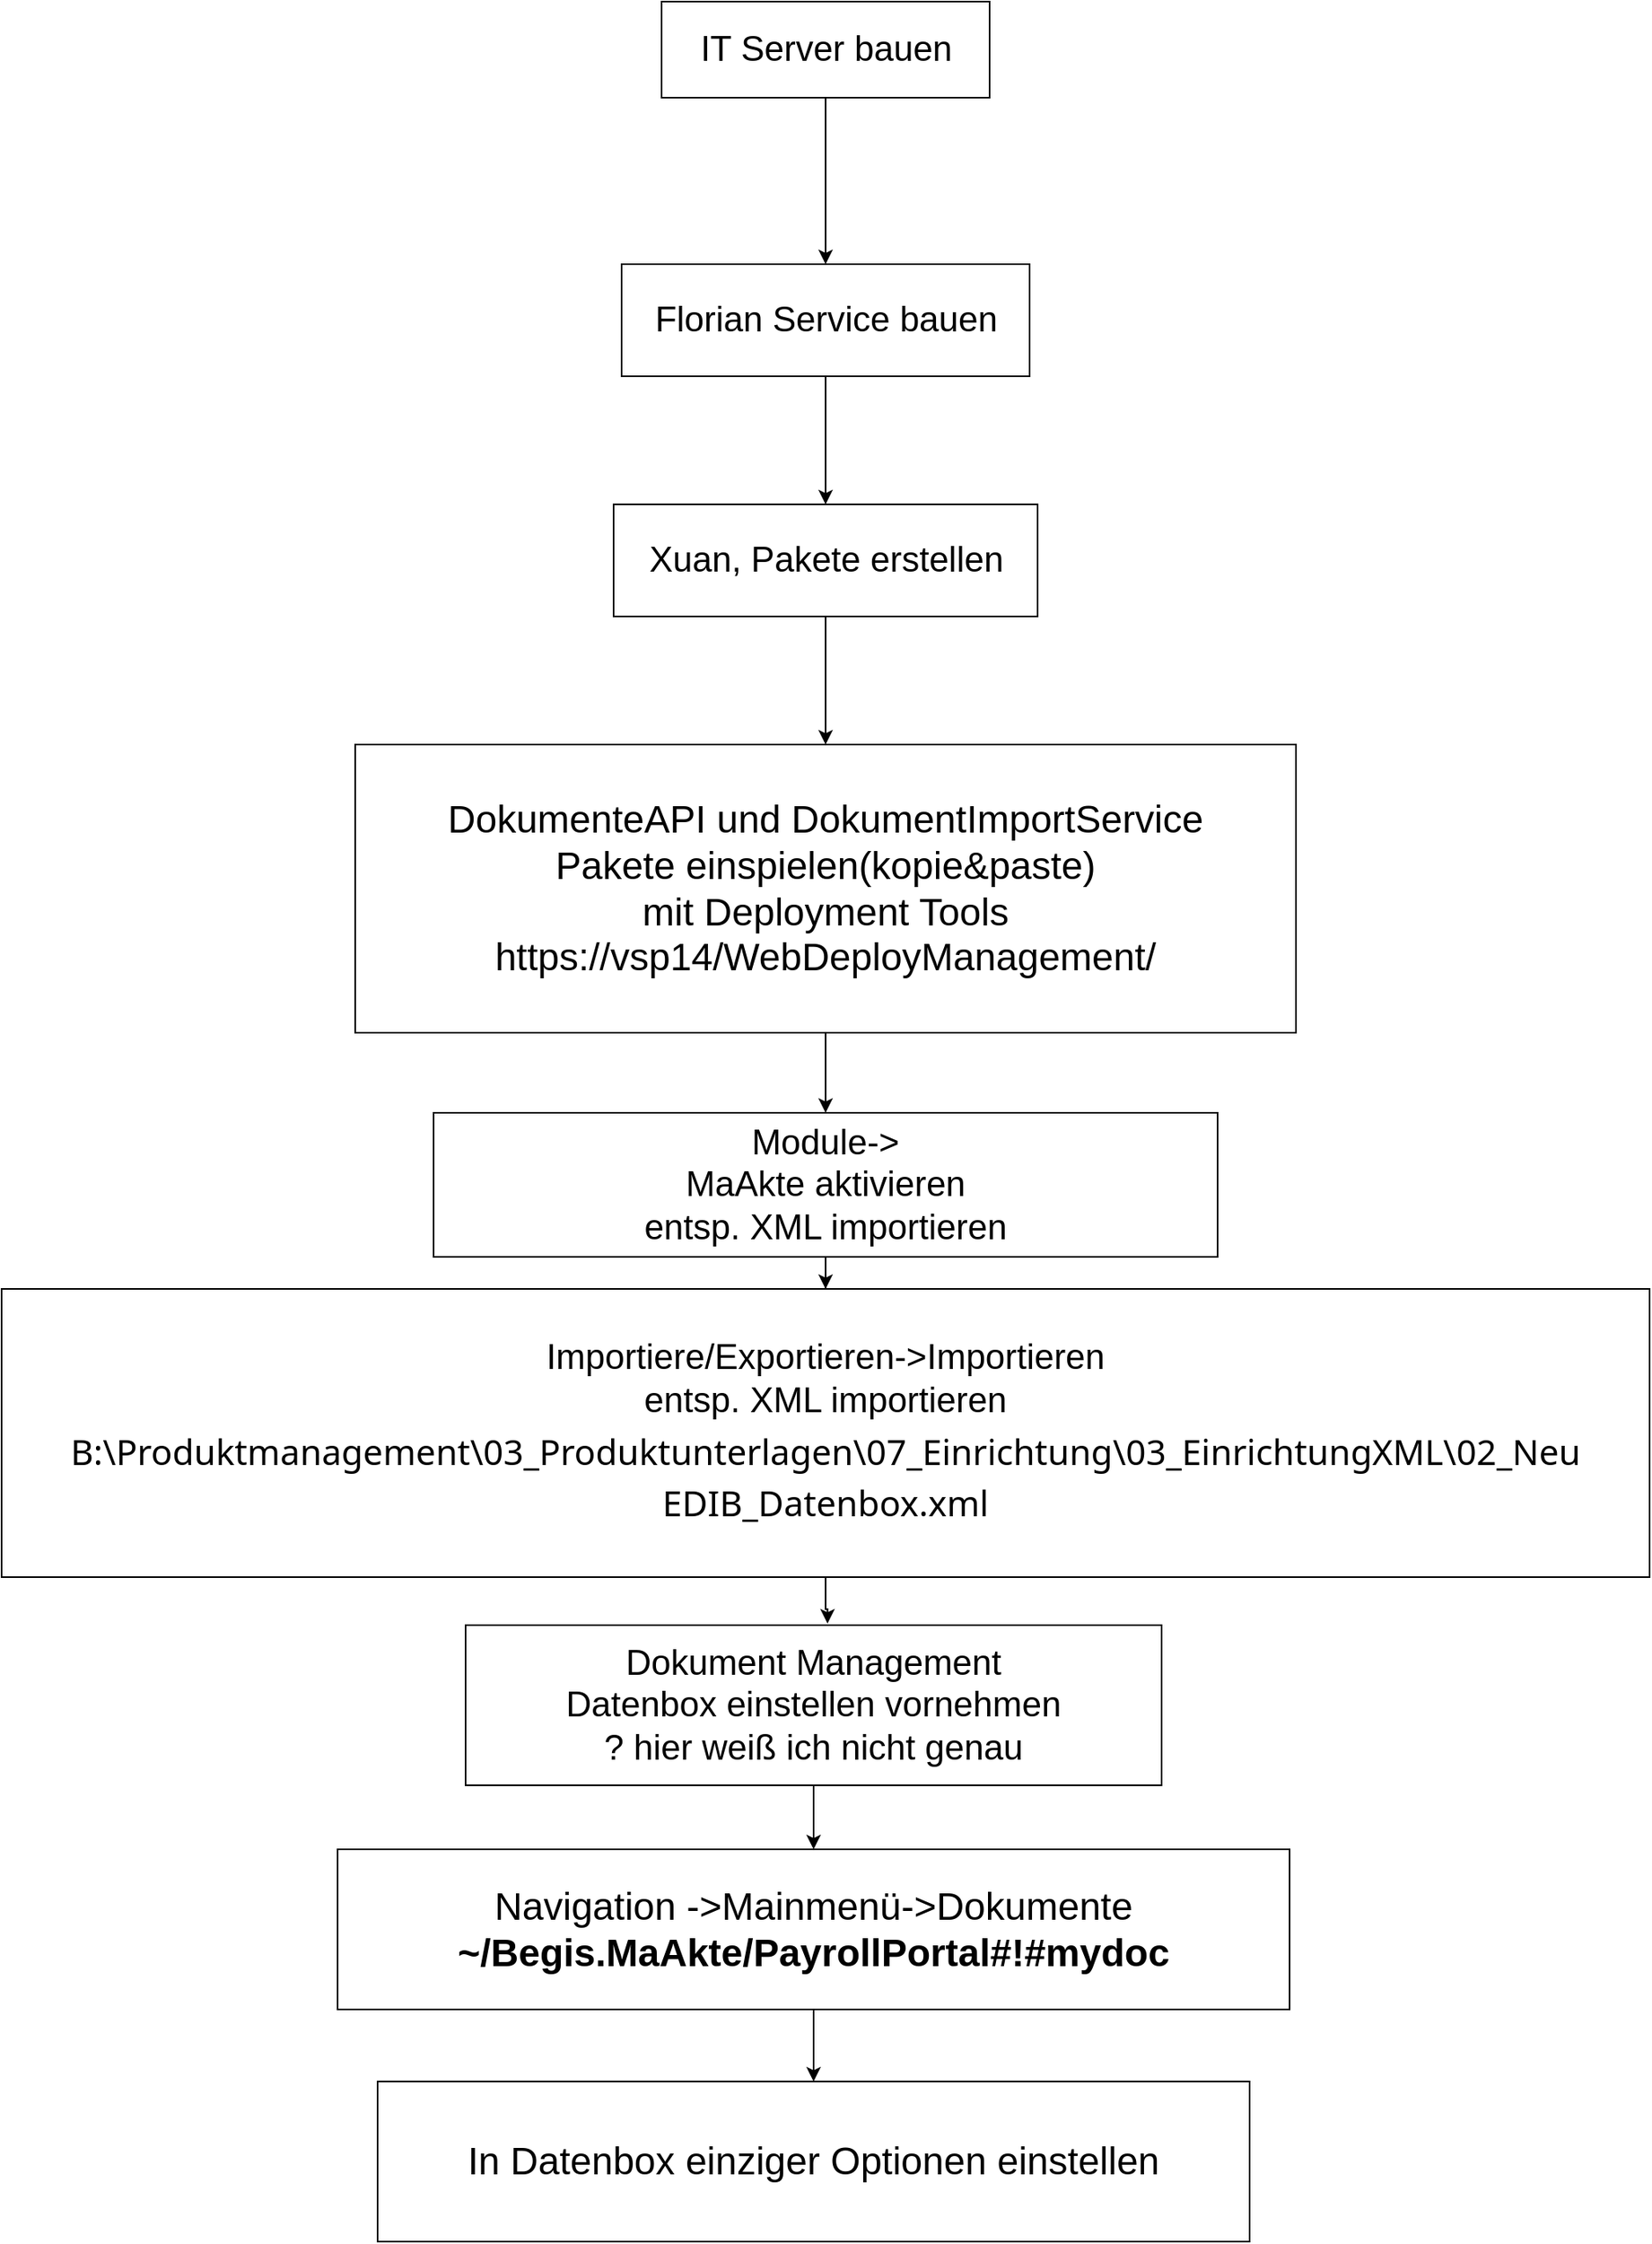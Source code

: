 <mxfile version="14.0.4" type="github">
  <diagram id="iYjn84gbydF3m9eiHrol" name="Page-1">
    <mxGraphModel dx="2249" dy="1931" grid="1" gridSize="10" guides="1" tooltips="1" connect="1" arrows="1" fold="1" page="1" pageScale="1" pageWidth="827" pageHeight="1169" math="0" shadow="0">
      <root>
        <mxCell id="0" />
        <mxCell id="1" parent="0" />
        <mxCell id="VxGcLPcYC0vzYLZDV8K8-2" value="" style="edgeStyle=orthogonalEdgeStyle;rounded=0;orthogonalLoop=1;jettySize=auto;html=1;fontSize=24;" edge="1" parent="1" source="BdOayHVXuTlcWGNxm3zI-1" target="VxGcLPcYC0vzYLZDV8K8-1">
          <mxGeometry relative="1" as="geometry" />
        </mxCell>
        <mxCell id="BdOayHVXuTlcWGNxm3zI-1" value="&lt;font style=&quot;font-size: 22px&quot;&gt;Module-&amp;gt;&lt;br style=&quot;font-size: 22px&quot;&gt;MaAkte aktivieren&lt;br&gt;entsp. XML importieren&lt;br&gt;&lt;/font&gt;" style="rounded=0;whiteSpace=wrap;html=1;fontSize=22;" parent="1" vertex="1">
          <mxGeometry x="140" y="50" width="490" height="90" as="geometry" />
        </mxCell>
        <mxCell id="BdOayHVXuTlcWGNxm3zI-2" value="Dokument Management&lt;br&gt;Datenbox einstellen vornehmen&lt;br&gt;? hier weiß ich nicht genau" style="rounded=0;whiteSpace=wrap;html=1;fontSize=22;" parent="1" vertex="1">
          <mxGeometry x="160" y="370" width="435" height="100" as="geometry" />
        </mxCell>
        <mxCell id="BdOayHVXuTlcWGNxm3zI-3" value="Navigation -&amp;gt;Mainmenü-&amp;gt;Dokumente&lt;br style=&quot;font-size: 24px&quot;&gt;&lt;div class=&quot;WordSection1&quot; style=&quot;font-size: 24px&quot;&gt;&lt;p class=&quot;MsoNormal&quot; style=&quot;margin: 0cm ; line-height: normal ; font-size: 24px ; font-family: &amp;#34;calibri&amp;#34; , sans-serif&quot;&gt;&lt;b style=&quot;font-size: 24px&quot;&gt;&lt;span lang=&quot;ZH-CN&quot; style=&quot;font-size: 24px ; font-family: &amp;#34;microsoft yahei&amp;#34; , sans-serif&quot;&gt;~/Begis.MaAkte/PayrollPortal#!#mydoc&lt;/span&gt;&lt;/b&gt;&lt;/p&gt;&lt;/div&gt;" style="rounded=0;whiteSpace=wrap;html=1;fontSize=24;" parent="1" vertex="1">
          <mxGeometry x="80" y="510" width="595" height="100" as="geometry" />
        </mxCell>
        <mxCell id="BdOayHVXuTlcWGNxm3zI-5" value="" style="endArrow=classic;html=1;fontSize=24;exitX=0.5;exitY=1;exitDx=0;exitDy=0;entryX=0.5;entryY=0;entryDx=0;entryDy=0;" parent="1" source="BdOayHVXuTlcWGNxm3zI-2" target="BdOayHVXuTlcWGNxm3zI-3" edge="1">
          <mxGeometry width="50" height="50" relative="1" as="geometry">
            <mxPoint x="442.5" y="530" as="sourcePoint" />
            <mxPoint x="442.5" y="610" as="targetPoint" />
          </mxGeometry>
        </mxCell>
        <mxCell id="BdOayHVXuTlcWGNxm3zI-6" value="In Datenbox einziger Optionen einstellen" style="rounded=0;whiteSpace=wrap;html=1;fontSize=24;" parent="1" vertex="1">
          <mxGeometry x="105" y="655" width="545" height="100" as="geometry" />
        </mxCell>
        <mxCell id="BdOayHVXuTlcWGNxm3zI-7" value="" style="endArrow=classic;html=1;fontSize=24;entryX=0.5;entryY=0;entryDx=0;entryDy=0;exitX=0.5;exitY=1;exitDx=0;exitDy=0;" parent="1" source="BdOayHVXuTlcWGNxm3zI-3" target="BdOayHVXuTlcWGNxm3zI-6" edge="1">
          <mxGeometry width="50" height="50" relative="1" as="geometry">
            <mxPoint x="382.5" y="810" as="sourcePoint" />
            <mxPoint x="432.5" y="760" as="targetPoint" />
          </mxGeometry>
        </mxCell>
        <mxCell id="BdOayHVXuTlcWGNxm3zI-9" style="edgeStyle=orthogonalEdgeStyle;rounded=0;orthogonalLoop=1;jettySize=auto;html=1;fontSize=24;" parent="1" source="BdOayHVXuTlcWGNxm3zI-8" target="BdOayHVXuTlcWGNxm3zI-1" edge="1">
          <mxGeometry relative="1" as="geometry" />
        </mxCell>
        <mxCell id="BdOayHVXuTlcWGNxm3zI-8" value="DokumenteAPI und DokumentImportService &lt;br&gt;Pakete einspielen(kopie&amp;amp;paste)&lt;br&gt;mit Deployment Tools&lt;br&gt;https://vsp14/WebDeployManagement/" style="rounded=0;whiteSpace=wrap;html=1;fontSize=24;" parent="1" vertex="1">
          <mxGeometry x="91" y="-180" width="588" height="180" as="geometry" />
        </mxCell>
        <mxCell id="VxGcLPcYC0vzYLZDV8K8-3" style="edgeStyle=orthogonalEdgeStyle;rounded=0;orthogonalLoop=1;jettySize=auto;html=1;fontSize=24;entryX=0.52;entryY=-0.01;entryDx=0;entryDy=0;entryPerimeter=0;" edge="1" parent="1" source="VxGcLPcYC0vzYLZDV8K8-1" target="BdOayHVXuTlcWGNxm3zI-2">
          <mxGeometry relative="1" as="geometry">
            <mxPoint x="420" y="360" as="targetPoint" />
          </mxGeometry>
        </mxCell>
        <mxCell id="VxGcLPcYC0vzYLZDV8K8-1" value="&lt;font style=&quot;font-size: 22px;&quot;&gt;Importiere/Exportieren-&amp;gt;Importieren&lt;br style=&quot;font-size: 22px;&quot;&gt;entsp. XML importieren&lt;br style=&quot;font-size: 22px;&quot;&gt;&lt;div class=&quot;WordSection1&quot; style=&quot;font-size: 22px;&quot;&gt;&lt;p class=&quot;MsoNormal&quot; style=&quot;margin: 2pt 0cm; line-height: normal; font-size: 22px; font-family: calibri, sans-serif;&quot;&gt;&lt;span style=&quot;font-size: 22px; font-family: &amp;quot;segoe ui&amp;quot;, sans-serif;&quot;&gt;B:\Produktmanagement\03_Produktunterlagen\07_Einrichtung\03_EinrichtungXML\02_Neu&lt;/span&gt;&lt;span style=&quot;font-size: 22px; font-family: &amp;quot;segoe ui&amp;quot;, sans-serif;&quot;&gt;&lt;/span&gt;&lt;/p&gt;&lt;p class=&quot;MsoNormal&quot; style=&quot;margin: 2pt 0cm; line-height: normal; font-size: 22px; font-family: calibri, sans-serif;&quot;&gt;&lt;span style=&quot;font-size: 22px; font-family: &amp;quot;segoe ui&amp;quot;, sans-serif;&quot;&gt;EDIB_Datenbox.xml&lt;/span&gt;&lt;span style=&quot;font-size: 22px; font-family: &amp;quot;segoe ui&amp;quot;, sans-serif;&quot;&gt;&lt;/span&gt;&lt;/p&gt;&lt;/div&gt;&lt;/font&gt;" style="rounded=0;whiteSpace=wrap;html=1;fontSize=22;" vertex="1" parent="1">
          <mxGeometry x="-130" y="160" width="1030" height="180" as="geometry" />
        </mxCell>
        <mxCell id="VxGcLPcYC0vzYLZDV8K8-5" value="" style="edgeStyle=orthogonalEdgeStyle;rounded=0;orthogonalLoop=1;jettySize=auto;html=1;fontSize=22;" edge="1" parent="1" source="VxGcLPcYC0vzYLZDV8K8-4" target="BdOayHVXuTlcWGNxm3zI-8">
          <mxGeometry relative="1" as="geometry" />
        </mxCell>
        <mxCell id="VxGcLPcYC0vzYLZDV8K8-4" value="Xuan, Pakete erstellen" style="rounded=0;whiteSpace=wrap;html=1;fontSize=22;" vertex="1" parent="1">
          <mxGeometry x="252.5" y="-330" width="265" height="70" as="geometry" />
        </mxCell>
        <mxCell id="VxGcLPcYC0vzYLZDV8K8-7" value="" style="edgeStyle=orthogonalEdgeStyle;rounded=0;orthogonalLoop=1;jettySize=auto;html=1;fontSize=22;" edge="1" parent="1" source="VxGcLPcYC0vzYLZDV8K8-6" target="VxGcLPcYC0vzYLZDV8K8-4">
          <mxGeometry relative="1" as="geometry" />
        </mxCell>
        <mxCell id="VxGcLPcYC0vzYLZDV8K8-6" value="Florian Service bauen" style="rounded=0;whiteSpace=wrap;html=1;fontSize=22;" vertex="1" parent="1">
          <mxGeometry x="257.5" y="-480" width="255" height="70" as="geometry" />
        </mxCell>
        <mxCell id="VxGcLPcYC0vzYLZDV8K8-9" value="" style="edgeStyle=orthogonalEdgeStyle;rounded=0;orthogonalLoop=1;jettySize=auto;html=1;fontSize=22;" edge="1" parent="1" source="VxGcLPcYC0vzYLZDV8K8-8" target="VxGcLPcYC0vzYLZDV8K8-6">
          <mxGeometry relative="1" as="geometry" />
        </mxCell>
        <mxCell id="VxGcLPcYC0vzYLZDV8K8-8" value="IT Server bauen" style="rounded=0;whiteSpace=wrap;html=1;fontSize=22;" vertex="1" parent="1">
          <mxGeometry x="282.5" y="-644" width="205" height="60" as="geometry" />
        </mxCell>
      </root>
    </mxGraphModel>
  </diagram>
</mxfile>

